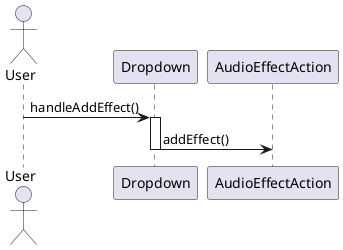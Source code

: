 @startuml
actor User

User -> Dropdown: handleAddEffect()
activate Dropdown
Dropdown -> AudioEffectAction: addEffect()
deactivate Dropdown
@enduml